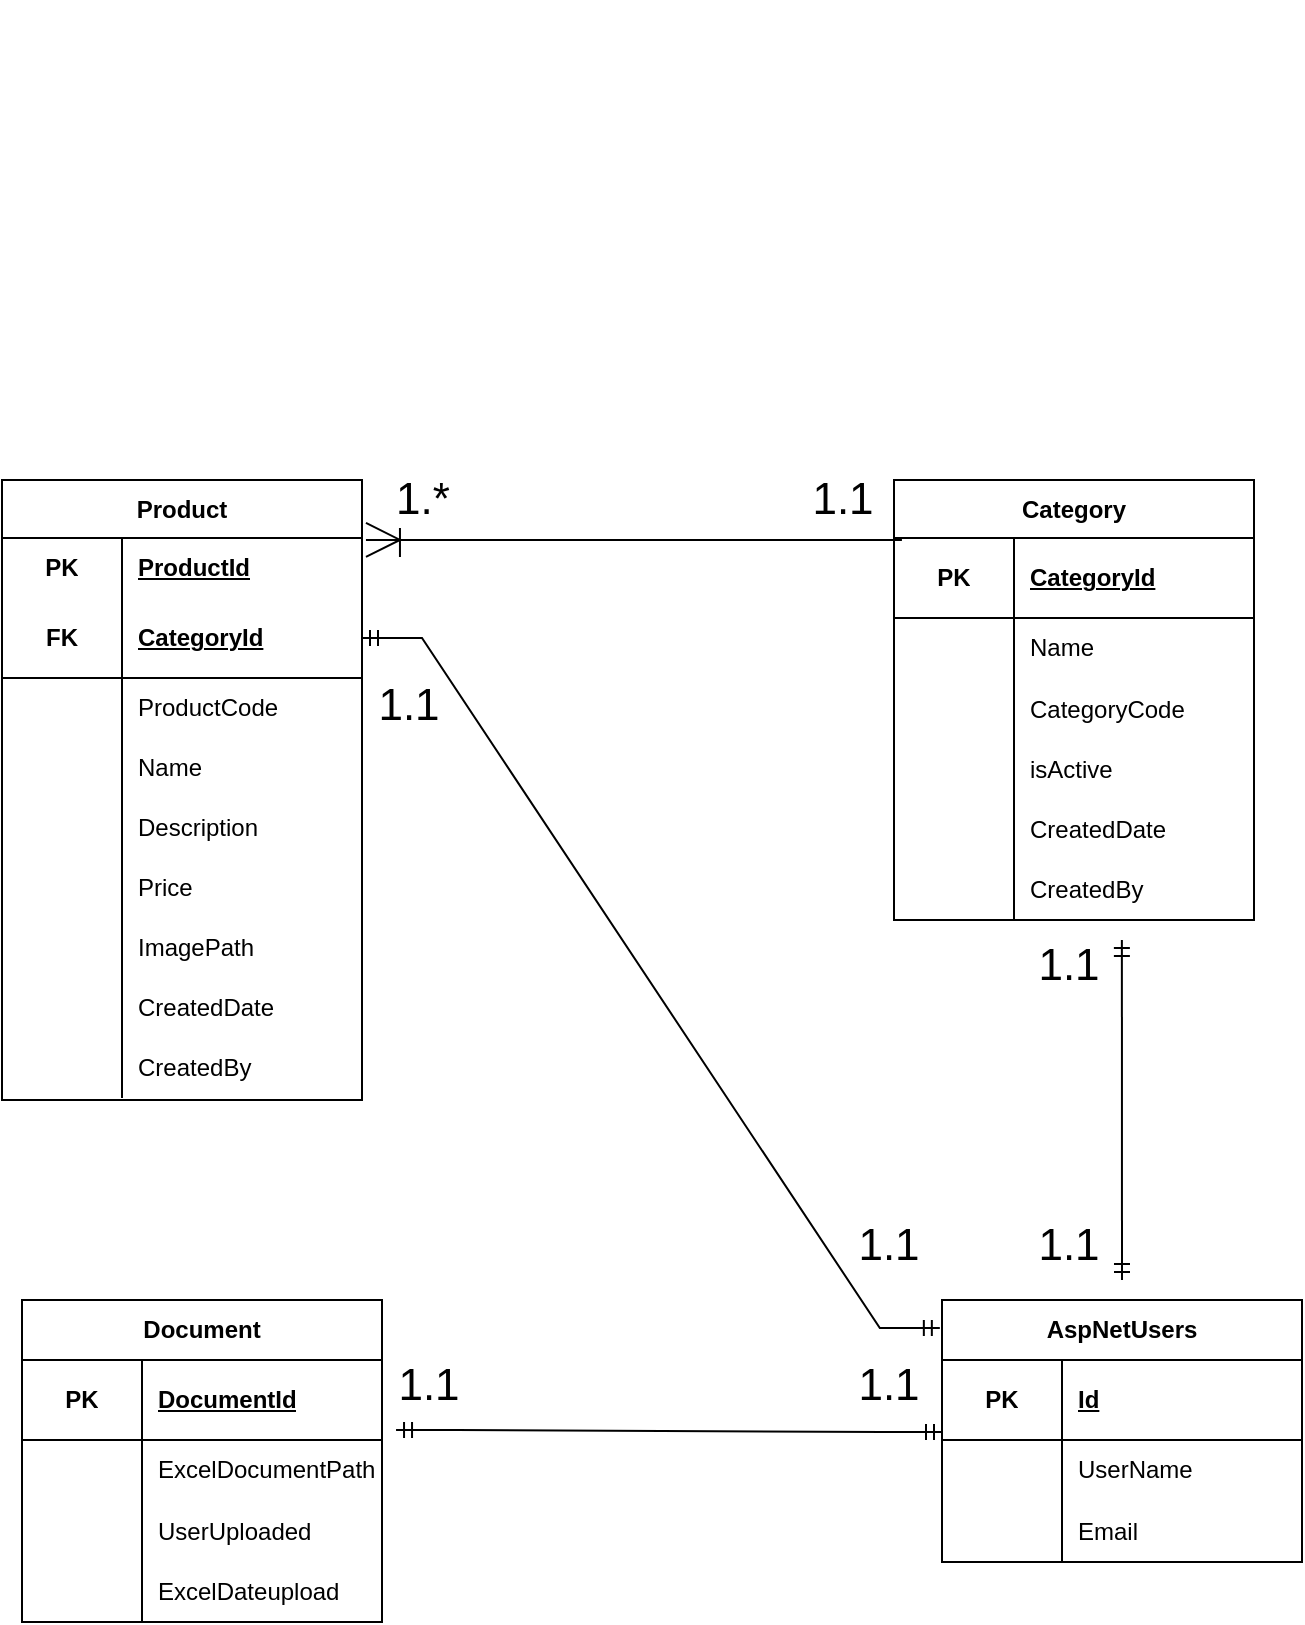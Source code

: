 <mxfile version="21.6.5" type="device">
  <diagram name="Page-1" id="a1gAH7c19YFI5WPXLYNT">
    <mxGraphModel dx="1434" dy="1925" grid="1" gridSize="10" guides="1" tooltips="1" connect="1" arrows="1" fold="1" page="1" pageScale="1" pageWidth="827" pageHeight="1169" math="0" shadow="0">
      <root>
        <mxCell id="0" />
        <mxCell id="1" parent="0" />
        <mxCell id="QJs3UvAmXr-9zjS0lVIh-34" value="Product" style="shape=table;startSize=29;container=1;collapsible=1;childLayout=tableLayout;fixedRows=1;rowLines=0;fontStyle=1;align=center;resizeLast=1;html=1;whiteSpace=wrap;" vertex="1" parent="1">
          <mxGeometry x="40" y="70" width="180" height="310" as="geometry" />
        </mxCell>
        <mxCell id="QJs3UvAmXr-9zjS0lVIh-35" value="" style="shape=tableRow;horizontal=0;startSize=0;swimlaneHead=0;swimlaneBody=0;fillColor=none;collapsible=0;dropTarget=0;points=[[0,0.5],[1,0.5]];portConstraint=eastwest;top=0;left=0;right=0;bottom=0;html=1;" vertex="1" parent="QJs3UvAmXr-9zjS0lVIh-34">
          <mxGeometry y="29" width="180" height="30" as="geometry" />
        </mxCell>
        <mxCell id="QJs3UvAmXr-9zjS0lVIh-36" value="PK" style="shape=partialRectangle;connectable=0;fillColor=none;top=0;left=0;bottom=0;right=0;fontStyle=1;overflow=hidden;html=1;whiteSpace=wrap;" vertex="1" parent="QJs3UvAmXr-9zjS0lVIh-35">
          <mxGeometry width="60" height="30" as="geometry">
            <mxRectangle width="60" height="30" as="alternateBounds" />
          </mxGeometry>
        </mxCell>
        <mxCell id="QJs3UvAmXr-9zjS0lVIh-37" value="ProductId" style="shape=partialRectangle;connectable=0;fillColor=none;top=0;left=0;bottom=0;right=0;align=left;spacingLeft=6;fontStyle=5;overflow=hidden;html=1;whiteSpace=wrap;" vertex="1" parent="QJs3UvAmXr-9zjS0lVIh-35">
          <mxGeometry x="60" width="120" height="30" as="geometry">
            <mxRectangle width="120" height="30" as="alternateBounds" />
          </mxGeometry>
        </mxCell>
        <mxCell id="QJs3UvAmXr-9zjS0lVIh-38" value="" style="shape=tableRow;horizontal=0;startSize=0;swimlaneHead=0;swimlaneBody=0;fillColor=none;collapsible=0;dropTarget=0;points=[[0,0.5],[1,0.5]];portConstraint=eastwest;top=0;left=0;right=0;bottom=1;html=1;" vertex="1" parent="QJs3UvAmXr-9zjS0lVIh-34">
          <mxGeometry y="59" width="180" height="40" as="geometry" />
        </mxCell>
        <mxCell id="QJs3UvAmXr-9zjS0lVIh-39" value="FK" style="shape=partialRectangle;connectable=0;fillColor=none;top=0;left=0;bottom=0;right=0;fontStyle=1;overflow=hidden;html=1;whiteSpace=wrap;" vertex="1" parent="QJs3UvAmXr-9zjS0lVIh-38">
          <mxGeometry width="60" height="40" as="geometry">
            <mxRectangle width="60" height="40" as="alternateBounds" />
          </mxGeometry>
        </mxCell>
        <mxCell id="QJs3UvAmXr-9zjS0lVIh-40" value="CategoryId" style="shape=partialRectangle;connectable=0;fillColor=none;top=0;left=0;bottom=0;right=0;align=left;spacingLeft=6;fontStyle=5;overflow=hidden;html=1;whiteSpace=wrap;" vertex="1" parent="QJs3UvAmXr-9zjS0lVIh-38">
          <mxGeometry x="60" width="120" height="40" as="geometry">
            <mxRectangle width="120" height="40" as="alternateBounds" />
          </mxGeometry>
        </mxCell>
        <mxCell id="QJs3UvAmXr-9zjS0lVIh-41" value="" style="shape=tableRow;horizontal=0;startSize=0;swimlaneHead=0;swimlaneBody=0;fillColor=none;collapsible=0;dropTarget=0;points=[[0,0.5],[1,0.5]];portConstraint=eastwest;top=0;left=0;right=0;bottom=0;html=1;" vertex="1" parent="QJs3UvAmXr-9zjS0lVIh-34">
          <mxGeometry y="99" width="180" height="30" as="geometry" />
        </mxCell>
        <mxCell id="QJs3UvAmXr-9zjS0lVIh-42" value="" style="shape=partialRectangle;connectable=0;fillColor=none;top=0;left=0;bottom=0;right=0;editable=1;overflow=hidden;html=1;whiteSpace=wrap;" vertex="1" parent="QJs3UvAmXr-9zjS0lVIh-41">
          <mxGeometry width="60" height="30" as="geometry">
            <mxRectangle width="60" height="30" as="alternateBounds" />
          </mxGeometry>
        </mxCell>
        <mxCell id="QJs3UvAmXr-9zjS0lVIh-43" value="ProductCode" style="shape=partialRectangle;connectable=0;fillColor=none;top=0;left=0;bottom=0;right=0;align=left;spacingLeft=6;overflow=hidden;html=1;whiteSpace=wrap;" vertex="1" parent="QJs3UvAmXr-9zjS0lVIh-41">
          <mxGeometry x="60" width="120" height="30" as="geometry">
            <mxRectangle width="120" height="30" as="alternateBounds" />
          </mxGeometry>
        </mxCell>
        <mxCell id="QJs3UvAmXr-9zjS0lVIh-44" value="" style="shape=tableRow;horizontal=0;startSize=0;swimlaneHead=0;swimlaneBody=0;fillColor=none;collapsible=0;dropTarget=0;points=[[0,0.5],[1,0.5]];portConstraint=eastwest;top=0;left=0;right=0;bottom=0;html=1;" vertex="1" parent="QJs3UvAmXr-9zjS0lVIh-34">
          <mxGeometry y="129" width="180" height="30" as="geometry" />
        </mxCell>
        <mxCell id="QJs3UvAmXr-9zjS0lVIh-45" value="" style="shape=partialRectangle;connectable=0;fillColor=none;top=0;left=0;bottom=0;right=0;editable=1;overflow=hidden;html=1;whiteSpace=wrap;" vertex="1" parent="QJs3UvAmXr-9zjS0lVIh-44">
          <mxGeometry width="60" height="30" as="geometry">
            <mxRectangle width="60" height="30" as="alternateBounds" />
          </mxGeometry>
        </mxCell>
        <mxCell id="QJs3UvAmXr-9zjS0lVIh-46" value="Name" style="shape=partialRectangle;connectable=0;fillColor=none;top=0;left=0;bottom=0;right=0;align=left;spacingLeft=6;overflow=hidden;html=1;whiteSpace=wrap;" vertex="1" parent="QJs3UvAmXr-9zjS0lVIh-44">
          <mxGeometry x="60" width="120" height="30" as="geometry">
            <mxRectangle width="120" height="30" as="alternateBounds" />
          </mxGeometry>
        </mxCell>
        <mxCell id="QJs3UvAmXr-9zjS0lVIh-52" value="" style="shape=tableRow;horizontal=0;startSize=0;swimlaneHead=0;swimlaneBody=0;fillColor=none;collapsible=0;dropTarget=0;points=[[0,0.5],[1,0.5]];portConstraint=eastwest;top=0;left=0;right=0;bottom=0;html=1;" vertex="1" parent="QJs3UvAmXr-9zjS0lVIh-34">
          <mxGeometry y="159" width="180" height="30" as="geometry" />
        </mxCell>
        <mxCell id="QJs3UvAmXr-9zjS0lVIh-53" value="" style="shape=partialRectangle;connectable=0;fillColor=none;top=0;left=0;bottom=0;right=0;editable=1;overflow=hidden;html=1;whiteSpace=wrap;" vertex="1" parent="QJs3UvAmXr-9zjS0lVIh-52">
          <mxGeometry width="60" height="30" as="geometry">
            <mxRectangle width="60" height="30" as="alternateBounds" />
          </mxGeometry>
        </mxCell>
        <mxCell id="QJs3UvAmXr-9zjS0lVIh-54" value="Description" style="shape=partialRectangle;connectable=0;fillColor=none;top=0;left=0;bottom=0;right=0;align=left;spacingLeft=6;overflow=hidden;html=1;whiteSpace=wrap;" vertex="1" parent="QJs3UvAmXr-9zjS0lVIh-52">
          <mxGeometry x="60" width="120" height="30" as="geometry">
            <mxRectangle width="120" height="30" as="alternateBounds" />
          </mxGeometry>
        </mxCell>
        <mxCell id="QJs3UvAmXr-9zjS0lVIh-55" value="" style="shape=tableRow;horizontal=0;startSize=0;swimlaneHead=0;swimlaneBody=0;fillColor=none;collapsible=0;dropTarget=0;points=[[0,0.5],[1,0.5]];portConstraint=eastwest;top=0;left=0;right=0;bottom=0;html=1;" vertex="1" parent="QJs3UvAmXr-9zjS0lVIh-34">
          <mxGeometry y="189" width="180" height="30" as="geometry" />
        </mxCell>
        <mxCell id="QJs3UvAmXr-9zjS0lVIh-56" value="" style="shape=partialRectangle;connectable=0;fillColor=none;top=0;left=0;bottom=0;right=0;editable=1;overflow=hidden;html=1;whiteSpace=wrap;" vertex="1" parent="QJs3UvAmXr-9zjS0lVIh-55">
          <mxGeometry width="60" height="30" as="geometry">
            <mxRectangle width="60" height="30" as="alternateBounds" />
          </mxGeometry>
        </mxCell>
        <mxCell id="QJs3UvAmXr-9zjS0lVIh-57" value="Price" style="shape=partialRectangle;connectable=0;fillColor=none;top=0;left=0;bottom=0;right=0;align=left;spacingLeft=6;overflow=hidden;html=1;whiteSpace=wrap;" vertex="1" parent="QJs3UvAmXr-9zjS0lVIh-55">
          <mxGeometry x="60" width="120" height="30" as="geometry">
            <mxRectangle width="120" height="30" as="alternateBounds" />
          </mxGeometry>
        </mxCell>
        <mxCell id="QJs3UvAmXr-9zjS0lVIh-58" value="" style="shape=tableRow;horizontal=0;startSize=0;swimlaneHead=0;swimlaneBody=0;fillColor=none;collapsible=0;dropTarget=0;points=[[0,0.5],[1,0.5]];portConstraint=eastwest;top=0;left=0;right=0;bottom=0;html=1;" vertex="1" parent="QJs3UvAmXr-9zjS0lVIh-34">
          <mxGeometry y="219" width="180" height="30" as="geometry" />
        </mxCell>
        <mxCell id="QJs3UvAmXr-9zjS0lVIh-59" value="" style="shape=partialRectangle;connectable=0;fillColor=none;top=0;left=0;bottom=0;right=0;editable=1;overflow=hidden;html=1;whiteSpace=wrap;" vertex="1" parent="QJs3UvAmXr-9zjS0lVIh-58">
          <mxGeometry width="60" height="30" as="geometry">
            <mxRectangle width="60" height="30" as="alternateBounds" />
          </mxGeometry>
        </mxCell>
        <mxCell id="QJs3UvAmXr-9zjS0lVIh-60" value="ImagePath" style="shape=partialRectangle;connectable=0;fillColor=none;top=0;left=0;bottom=0;right=0;align=left;spacingLeft=6;overflow=hidden;html=1;whiteSpace=wrap;" vertex="1" parent="QJs3UvAmXr-9zjS0lVIh-58">
          <mxGeometry x="60" width="120" height="30" as="geometry">
            <mxRectangle width="120" height="30" as="alternateBounds" />
          </mxGeometry>
        </mxCell>
        <mxCell id="QJs3UvAmXr-9zjS0lVIh-61" value="" style="shape=tableRow;horizontal=0;startSize=0;swimlaneHead=0;swimlaneBody=0;fillColor=none;collapsible=0;dropTarget=0;points=[[0,0.5],[1,0.5]];portConstraint=eastwest;top=0;left=0;right=0;bottom=0;html=1;" vertex="1" parent="QJs3UvAmXr-9zjS0lVIh-34">
          <mxGeometry y="249" width="180" height="30" as="geometry" />
        </mxCell>
        <mxCell id="QJs3UvAmXr-9zjS0lVIh-62" value="" style="shape=partialRectangle;connectable=0;fillColor=none;top=0;left=0;bottom=0;right=0;editable=1;overflow=hidden;html=1;whiteSpace=wrap;" vertex="1" parent="QJs3UvAmXr-9zjS0lVIh-61">
          <mxGeometry width="60" height="30" as="geometry">
            <mxRectangle width="60" height="30" as="alternateBounds" />
          </mxGeometry>
        </mxCell>
        <mxCell id="QJs3UvAmXr-9zjS0lVIh-63" value="CreatedDate" style="shape=partialRectangle;connectable=0;fillColor=none;top=0;left=0;bottom=0;right=0;align=left;spacingLeft=6;overflow=hidden;html=1;whiteSpace=wrap;" vertex="1" parent="QJs3UvAmXr-9zjS0lVIh-61">
          <mxGeometry x="60" width="120" height="30" as="geometry">
            <mxRectangle width="120" height="30" as="alternateBounds" />
          </mxGeometry>
        </mxCell>
        <mxCell id="QJs3UvAmXr-9zjS0lVIh-64" value="" style="shape=tableRow;horizontal=0;startSize=0;swimlaneHead=0;swimlaneBody=0;fillColor=none;collapsible=0;dropTarget=0;points=[[0,0.5],[1,0.5]];portConstraint=eastwest;top=0;left=0;right=0;bottom=0;html=1;" vertex="1" parent="QJs3UvAmXr-9zjS0lVIh-34">
          <mxGeometry y="279" width="180" height="30" as="geometry" />
        </mxCell>
        <mxCell id="QJs3UvAmXr-9zjS0lVIh-65" value="" style="shape=partialRectangle;connectable=0;fillColor=none;top=0;left=0;bottom=0;right=0;editable=1;overflow=hidden;html=1;whiteSpace=wrap;" vertex="1" parent="QJs3UvAmXr-9zjS0lVIh-64">
          <mxGeometry width="60" height="30" as="geometry">
            <mxRectangle width="60" height="30" as="alternateBounds" />
          </mxGeometry>
        </mxCell>
        <mxCell id="QJs3UvAmXr-9zjS0lVIh-66" value="CreatedBy" style="shape=partialRectangle;connectable=0;fillColor=none;top=0;left=0;bottom=0;right=0;align=left;spacingLeft=6;overflow=hidden;html=1;whiteSpace=wrap;" vertex="1" parent="QJs3UvAmXr-9zjS0lVIh-64">
          <mxGeometry x="60" width="120" height="30" as="geometry">
            <mxRectangle width="120" height="30" as="alternateBounds" />
          </mxGeometry>
        </mxCell>
        <mxCell id="QJs3UvAmXr-9zjS0lVIh-67" value="Category" style="shape=table;startSize=29;container=1;collapsible=1;childLayout=tableLayout;fixedRows=1;rowLines=0;fontStyle=1;align=center;resizeLast=1;html=1;whiteSpace=wrap;" vertex="1" parent="1">
          <mxGeometry x="486" y="70" width="180" height="220" as="geometry" />
        </mxCell>
        <mxCell id="QJs3UvAmXr-9zjS0lVIh-71" value="" style="shape=tableRow;horizontal=0;startSize=0;swimlaneHead=0;swimlaneBody=0;fillColor=none;collapsible=0;dropTarget=0;points=[[0,0.5],[1,0.5]];portConstraint=eastwest;top=0;left=0;right=0;bottom=1;html=1;" vertex="1" parent="QJs3UvAmXr-9zjS0lVIh-67">
          <mxGeometry y="29" width="180" height="40" as="geometry" />
        </mxCell>
        <mxCell id="QJs3UvAmXr-9zjS0lVIh-72" value="PK" style="shape=partialRectangle;connectable=0;fillColor=none;top=0;left=0;bottom=0;right=0;fontStyle=1;overflow=hidden;html=1;whiteSpace=wrap;" vertex="1" parent="QJs3UvAmXr-9zjS0lVIh-71">
          <mxGeometry width="60" height="40" as="geometry">
            <mxRectangle width="60" height="40" as="alternateBounds" />
          </mxGeometry>
        </mxCell>
        <mxCell id="QJs3UvAmXr-9zjS0lVIh-73" value="CategoryId" style="shape=partialRectangle;connectable=0;fillColor=none;top=0;left=0;bottom=0;right=0;align=left;spacingLeft=6;fontStyle=5;overflow=hidden;html=1;whiteSpace=wrap;" vertex="1" parent="QJs3UvAmXr-9zjS0lVIh-71">
          <mxGeometry x="60" width="120" height="40" as="geometry">
            <mxRectangle width="120" height="40" as="alternateBounds" />
          </mxGeometry>
        </mxCell>
        <mxCell id="QJs3UvAmXr-9zjS0lVIh-74" value="" style="shape=tableRow;horizontal=0;startSize=0;swimlaneHead=0;swimlaneBody=0;fillColor=none;collapsible=0;dropTarget=0;points=[[0,0.5],[1,0.5]];portConstraint=eastwest;top=0;left=0;right=0;bottom=0;html=1;" vertex="1" parent="QJs3UvAmXr-9zjS0lVIh-67">
          <mxGeometry y="69" width="180" height="30" as="geometry" />
        </mxCell>
        <mxCell id="QJs3UvAmXr-9zjS0lVIh-75" value="" style="shape=partialRectangle;connectable=0;fillColor=none;top=0;left=0;bottom=0;right=0;editable=1;overflow=hidden;html=1;whiteSpace=wrap;" vertex="1" parent="QJs3UvAmXr-9zjS0lVIh-74">
          <mxGeometry width="60" height="30" as="geometry">
            <mxRectangle width="60" height="30" as="alternateBounds" />
          </mxGeometry>
        </mxCell>
        <mxCell id="QJs3UvAmXr-9zjS0lVIh-76" value="Name" style="shape=partialRectangle;connectable=0;fillColor=none;top=0;left=0;bottom=0;right=0;align=left;spacingLeft=6;overflow=hidden;html=1;whiteSpace=wrap;" vertex="1" parent="QJs3UvAmXr-9zjS0lVIh-74">
          <mxGeometry x="60" width="120" height="30" as="geometry">
            <mxRectangle width="120" height="30" as="alternateBounds" />
          </mxGeometry>
        </mxCell>
        <mxCell id="QJs3UvAmXr-9zjS0lVIh-77" value="" style="shape=tableRow;horizontal=0;startSize=0;swimlaneHead=0;swimlaneBody=0;fillColor=none;collapsible=0;dropTarget=0;points=[[0,0.5],[1,0.5]];portConstraint=eastwest;top=0;left=0;right=0;bottom=0;html=1;" vertex="1" parent="QJs3UvAmXr-9zjS0lVIh-67">
          <mxGeometry y="99" width="180" height="31" as="geometry" />
        </mxCell>
        <mxCell id="QJs3UvAmXr-9zjS0lVIh-78" value="" style="shape=partialRectangle;connectable=0;fillColor=none;top=0;left=0;bottom=0;right=0;editable=1;overflow=hidden;html=1;whiteSpace=wrap;" vertex="1" parent="QJs3UvAmXr-9zjS0lVIh-77">
          <mxGeometry width="60" height="31" as="geometry">
            <mxRectangle width="60" height="31" as="alternateBounds" />
          </mxGeometry>
        </mxCell>
        <mxCell id="QJs3UvAmXr-9zjS0lVIh-79" value="CategoryCode" style="shape=partialRectangle;connectable=0;fillColor=none;top=0;left=0;bottom=0;right=0;align=left;spacingLeft=6;overflow=hidden;html=1;whiteSpace=wrap;" vertex="1" parent="QJs3UvAmXr-9zjS0lVIh-77">
          <mxGeometry x="60" width="120" height="31" as="geometry">
            <mxRectangle width="120" height="31" as="alternateBounds" />
          </mxGeometry>
        </mxCell>
        <mxCell id="QJs3UvAmXr-9zjS0lVIh-80" value="" style="shape=tableRow;horizontal=0;startSize=0;swimlaneHead=0;swimlaneBody=0;fillColor=none;collapsible=0;dropTarget=0;points=[[0,0.5],[1,0.5]];portConstraint=eastwest;top=0;left=0;right=0;bottom=0;html=1;" vertex="1" parent="QJs3UvAmXr-9zjS0lVIh-67">
          <mxGeometry y="130" width="180" height="30" as="geometry" />
        </mxCell>
        <mxCell id="QJs3UvAmXr-9zjS0lVIh-81" value="" style="shape=partialRectangle;connectable=0;fillColor=none;top=0;left=0;bottom=0;right=0;editable=1;overflow=hidden;html=1;whiteSpace=wrap;" vertex="1" parent="QJs3UvAmXr-9zjS0lVIh-80">
          <mxGeometry width="60" height="30" as="geometry">
            <mxRectangle width="60" height="30" as="alternateBounds" />
          </mxGeometry>
        </mxCell>
        <mxCell id="QJs3UvAmXr-9zjS0lVIh-82" value="isActive" style="shape=partialRectangle;connectable=0;fillColor=none;top=0;left=0;bottom=0;right=0;align=left;spacingLeft=6;overflow=hidden;html=1;whiteSpace=wrap;" vertex="1" parent="QJs3UvAmXr-9zjS0lVIh-80">
          <mxGeometry x="60" width="120" height="30" as="geometry">
            <mxRectangle width="120" height="30" as="alternateBounds" />
          </mxGeometry>
        </mxCell>
        <mxCell id="QJs3UvAmXr-9zjS0lVIh-83" value="" style="shape=tableRow;horizontal=0;startSize=0;swimlaneHead=0;swimlaneBody=0;fillColor=none;collapsible=0;dropTarget=0;points=[[0,0.5],[1,0.5]];portConstraint=eastwest;top=0;left=0;right=0;bottom=0;html=1;" vertex="1" parent="QJs3UvAmXr-9zjS0lVIh-67">
          <mxGeometry y="160" width="180" height="30" as="geometry" />
        </mxCell>
        <mxCell id="QJs3UvAmXr-9zjS0lVIh-84" value="" style="shape=partialRectangle;connectable=0;fillColor=none;top=0;left=0;bottom=0;right=0;editable=1;overflow=hidden;html=1;whiteSpace=wrap;" vertex="1" parent="QJs3UvAmXr-9zjS0lVIh-83">
          <mxGeometry width="60" height="30" as="geometry">
            <mxRectangle width="60" height="30" as="alternateBounds" />
          </mxGeometry>
        </mxCell>
        <mxCell id="QJs3UvAmXr-9zjS0lVIh-85" value="CreatedDate" style="shape=partialRectangle;connectable=0;fillColor=none;top=0;left=0;bottom=0;right=0;align=left;spacingLeft=6;overflow=hidden;html=1;whiteSpace=wrap;" vertex="1" parent="QJs3UvAmXr-9zjS0lVIh-83">
          <mxGeometry x="60" width="120" height="30" as="geometry">
            <mxRectangle width="120" height="30" as="alternateBounds" />
          </mxGeometry>
        </mxCell>
        <mxCell id="QJs3UvAmXr-9zjS0lVIh-86" value="" style="shape=tableRow;horizontal=0;startSize=0;swimlaneHead=0;swimlaneBody=0;fillColor=none;collapsible=0;dropTarget=0;points=[[0,0.5],[1,0.5]];portConstraint=eastwest;top=0;left=0;right=0;bottom=0;html=1;" vertex="1" parent="QJs3UvAmXr-9zjS0lVIh-67">
          <mxGeometry y="190" width="180" height="30" as="geometry" />
        </mxCell>
        <mxCell id="QJs3UvAmXr-9zjS0lVIh-87" value="" style="shape=partialRectangle;connectable=0;fillColor=none;top=0;left=0;bottom=0;right=0;editable=1;overflow=hidden;html=1;whiteSpace=wrap;" vertex="1" parent="QJs3UvAmXr-9zjS0lVIh-86">
          <mxGeometry width="60" height="30" as="geometry">
            <mxRectangle width="60" height="30" as="alternateBounds" />
          </mxGeometry>
        </mxCell>
        <mxCell id="QJs3UvAmXr-9zjS0lVIh-88" value="CreatedBy" style="shape=partialRectangle;connectable=0;fillColor=none;top=0;left=0;bottom=0;right=0;align=left;spacingLeft=6;overflow=hidden;html=1;whiteSpace=wrap;" vertex="1" parent="QJs3UvAmXr-9zjS0lVIh-86">
          <mxGeometry x="60" width="120" height="30" as="geometry">
            <mxRectangle width="120" height="30" as="alternateBounds" />
          </mxGeometry>
        </mxCell>
        <mxCell id="QJs3UvAmXr-9zjS0lVIh-95" value="Document" style="shape=table;startSize=30;container=1;collapsible=1;childLayout=tableLayout;fixedRows=1;rowLines=0;fontStyle=1;align=center;resizeLast=1;html=1;whiteSpace=wrap;" vertex="1" parent="1">
          <mxGeometry x="50" y="480" width="180" height="161" as="geometry" />
        </mxCell>
        <mxCell id="QJs3UvAmXr-9zjS0lVIh-96" value="" style="shape=tableRow;horizontal=0;startSize=0;swimlaneHead=0;swimlaneBody=0;fillColor=none;collapsible=0;dropTarget=0;points=[[0,0.5],[1,0.5]];portConstraint=eastwest;top=0;left=0;right=0;bottom=1;html=1;" vertex="1" parent="QJs3UvAmXr-9zjS0lVIh-95">
          <mxGeometry y="30" width="180" height="40" as="geometry" />
        </mxCell>
        <mxCell id="QJs3UvAmXr-9zjS0lVIh-97" value="PK" style="shape=partialRectangle;connectable=0;fillColor=none;top=0;left=0;bottom=0;right=0;fontStyle=1;overflow=hidden;html=1;whiteSpace=wrap;" vertex="1" parent="QJs3UvAmXr-9zjS0lVIh-96">
          <mxGeometry width="60" height="40" as="geometry">
            <mxRectangle width="60" height="40" as="alternateBounds" />
          </mxGeometry>
        </mxCell>
        <mxCell id="QJs3UvAmXr-9zjS0lVIh-98" value="DocumentId" style="shape=partialRectangle;connectable=0;fillColor=none;top=0;left=0;bottom=0;right=0;align=left;spacingLeft=6;fontStyle=5;overflow=hidden;html=1;whiteSpace=wrap;" vertex="1" parent="QJs3UvAmXr-9zjS0lVIh-96">
          <mxGeometry x="60" width="120" height="40" as="geometry">
            <mxRectangle width="120" height="40" as="alternateBounds" />
          </mxGeometry>
        </mxCell>
        <mxCell id="QJs3UvAmXr-9zjS0lVIh-99" value="" style="shape=tableRow;horizontal=0;startSize=0;swimlaneHead=0;swimlaneBody=0;fillColor=none;collapsible=0;dropTarget=0;points=[[0,0.5],[1,0.5]];portConstraint=eastwest;top=0;left=0;right=0;bottom=0;html=1;" vertex="1" parent="QJs3UvAmXr-9zjS0lVIh-95">
          <mxGeometry y="70" width="180" height="30" as="geometry" />
        </mxCell>
        <mxCell id="QJs3UvAmXr-9zjS0lVIh-100" value="" style="shape=partialRectangle;connectable=0;fillColor=none;top=0;left=0;bottom=0;right=0;editable=1;overflow=hidden;html=1;whiteSpace=wrap;" vertex="1" parent="QJs3UvAmXr-9zjS0lVIh-99">
          <mxGeometry width="60" height="30" as="geometry">
            <mxRectangle width="60" height="30" as="alternateBounds" />
          </mxGeometry>
        </mxCell>
        <mxCell id="QJs3UvAmXr-9zjS0lVIh-101" value="ExcelDocumentPath" style="shape=partialRectangle;connectable=0;fillColor=none;top=0;left=0;bottom=0;right=0;align=left;spacingLeft=6;overflow=hidden;html=1;whiteSpace=wrap;" vertex="1" parent="QJs3UvAmXr-9zjS0lVIh-99">
          <mxGeometry x="60" width="120" height="30" as="geometry">
            <mxRectangle width="120" height="30" as="alternateBounds" />
          </mxGeometry>
        </mxCell>
        <mxCell id="QJs3UvAmXr-9zjS0lVIh-102" value="" style="shape=tableRow;horizontal=0;startSize=0;swimlaneHead=0;swimlaneBody=0;fillColor=none;collapsible=0;dropTarget=0;points=[[0,0.5],[1,0.5]];portConstraint=eastwest;top=0;left=0;right=0;bottom=0;html=1;" vertex="1" parent="QJs3UvAmXr-9zjS0lVIh-95">
          <mxGeometry y="100" width="180" height="31" as="geometry" />
        </mxCell>
        <mxCell id="QJs3UvAmXr-9zjS0lVIh-103" value="" style="shape=partialRectangle;connectable=0;fillColor=none;top=0;left=0;bottom=0;right=0;editable=1;overflow=hidden;html=1;whiteSpace=wrap;" vertex="1" parent="QJs3UvAmXr-9zjS0lVIh-102">
          <mxGeometry width="60" height="31" as="geometry">
            <mxRectangle width="60" height="31" as="alternateBounds" />
          </mxGeometry>
        </mxCell>
        <mxCell id="QJs3UvAmXr-9zjS0lVIh-104" value="UserUploaded" style="shape=partialRectangle;connectable=0;fillColor=none;top=0;left=0;bottom=0;right=0;align=left;spacingLeft=6;overflow=hidden;html=1;whiteSpace=wrap;" vertex="1" parent="QJs3UvAmXr-9zjS0lVIh-102">
          <mxGeometry x="60" width="120" height="31" as="geometry">
            <mxRectangle width="120" height="31" as="alternateBounds" />
          </mxGeometry>
        </mxCell>
        <mxCell id="QJs3UvAmXr-9zjS0lVIh-105" value="" style="shape=tableRow;horizontal=0;startSize=0;swimlaneHead=0;swimlaneBody=0;fillColor=none;collapsible=0;dropTarget=0;points=[[0,0.5],[1,0.5]];portConstraint=eastwest;top=0;left=0;right=0;bottom=0;html=1;" vertex="1" parent="QJs3UvAmXr-9zjS0lVIh-95">
          <mxGeometry y="131" width="180" height="30" as="geometry" />
        </mxCell>
        <mxCell id="QJs3UvAmXr-9zjS0lVIh-106" value="" style="shape=partialRectangle;connectable=0;fillColor=none;top=0;left=0;bottom=0;right=0;editable=1;overflow=hidden;html=1;whiteSpace=wrap;" vertex="1" parent="QJs3UvAmXr-9zjS0lVIh-105">
          <mxGeometry width="60" height="30" as="geometry">
            <mxRectangle width="60" height="30" as="alternateBounds" />
          </mxGeometry>
        </mxCell>
        <mxCell id="QJs3UvAmXr-9zjS0lVIh-107" value="ExcelDateupload" style="shape=partialRectangle;connectable=0;fillColor=none;top=0;left=0;bottom=0;right=0;align=left;spacingLeft=6;overflow=hidden;html=1;whiteSpace=wrap;" vertex="1" parent="QJs3UvAmXr-9zjS0lVIh-105">
          <mxGeometry x="60" width="120" height="30" as="geometry">
            <mxRectangle width="120" height="30" as="alternateBounds" />
          </mxGeometry>
        </mxCell>
        <mxCell id="QJs3UvAmXr-9zjS0lVIh-114" value="AspNetUsers" style="shape=table;startSize=30;container=1;collapsible=1;childLayout=tableLayout;fixedRows=1;rowLines=0;fontStyle=1;align=center;resizeLast=1;html=1;whiteSpace=wrap;" vertex="1" parent="1">
          <mxGeometry x="510" y="480" width="180" height="131" as="geometry" />
        </mxCell>
        <mxCell id="QJs3UvAmXr-9zjS0lVIh-115" value="" style="shape=tableRow;horizontal=0;startSize=0;swimlaneHead=0;swimlaneBody=0;fillColor=none;collapsible=0;dropTarget=0;points=[[0,0.5],[1,0.5]];portConstraint=eastwest;top=0;left=0;right=0;bottom=1;html=1;" vertex="1" parent="QJs3UvAmXr-9zjS0lVIh-114">
          <mxGeometry y="30" width="180" height="40" as="geometry" />
        </mxCell>
        <mxCell id="QJs3UvAmXr-9zjS0lVIh-116" value="PK" style="shape=partialRectangle;connectable=0;fillColor=none;top=0;left=0;bottom=0;right=0;fontStyle=1;overflow=hidden;html=1;whiteSpace=wrap;" vertex="1" parent="QJs3UvAmXr-9zjS0lVIh-115">
          <mxGeometry width="60" height="40" as="geometry">
            <mxRectangle width="60" height="40" as="alternateBounds" />
          </mxGeometry>
        </mxCell>
        <mxCell id="QJs3UvAmXr-9zjS0lVIh-117" value="Id" style="shape=partialRectangle;connectable=0;fillColor=none;top=0;left=0;bottom=0;right=0;align=left;spacingLeft=6;fontStyle=5;overflow=hidden;html=1;whiteSpace=wrap;" vertex="1" parent="QJs3UvAmXr-9zjS0lVIh-115">
          <mxGeometry x="60" width="120" height="40" as="geometry">
            <mxRectangle width="120" height="40" as="alternateBounds" />
          </mxGeometry>
        </mxCell>
        <mxCell id="QJs3UvAmXr-9zjS0lVIh-118" value="" style="shape=tableRow;horizontal=0;startSize=0;swimlaneHead=0;swimlaneBody=0;fillColor=none;collapsible=0;dropTarget=0;points=[[0,0.5],[1,0.5]];portConstraint=eastwest;top=0;left=0;right=0;bottom=0;html=1;" vertex="1" parent="QJs3UvAmXr-9zjS0lVIh-114">
          <mxGeometry y="70" width="180" height="30" as="geometry" />
        </mxCell>
        <mxCell id="QJs3UvAmXr-9zjS0lVIh-119" value="" style="shape=partialRectangle;connectable=0;fillColor=none;top=0;left=0;bottom=0;right=0;editable=1;overflow=hidden;html=1;whiteSpace=wrap;" vertex="1" parent="QJs3UvAmXr-9zjS0lVIh-118">
          <mxGeometry width="60" height="30" as="geometry">
            <mxRectangle width="60" height="30" as="alternateBounds" />
          </mxGeometry>
        </mxCell>
        <mxCell id="QJs3UvAmXr-9zjS0lVIh-120" value="UserName" style="shape=partialRectangle;connectable=0;fillColor=none;top=0;left=0;bottom=0;right=0;align=left;spacingLeft=6;overflow=hidden;html=1;whiteSpace=wrap;" vertex="1" parent="QJs3UvAmXr-9zjS0lVIh-118">
          <mxGeometry x="60" width="120" height="30" as="geometry">
            <mxRectangle width="120" height="30" as="alternateBounds" />
          </mxGeometry>
        </mxCell>
        <mxCell id="QJs3UvAmXr-9zjS0lVIh-121" value="" style="shape=tableRow;horizontal=0;startSize=0;swimlaneHead=0;swimlaneBody=0;fillColor=none;collapsible=0;dropTarget=0;points=[[0,0.5],[1,0.5]];portConstraint=eastwest;top=0;left=0;right=0;bottom=0;html=1;" vertex="1" parent="QJs3UvAmXr-9zjS0lVIh-114">
          <mxGeometry y="100" width="180" height="31" as="geometry" />
        </mxCell>
        <mxCell id="QJs3UvAmXr-9zjS0lVIh-122" value="" style="shape=partialRectangle;connectable=0;fillColor=none;top=0;left=0;bottom=0;right=0;editable=1;overflow=hidden;html=1;whiteSpace=wrap;" vertex="1" parent="QJs3UvAmXr-9zjS0lVIh-121">
          <mxGeometry width="60" height="31" as="geometry">
            <mxRectangle width="60" height="31" as="alternateBounds" />
          </mxGeometry>
        </mxCell>
        <mxCell id="QJs3UvAmXr-9zjS0lVIh-123" value="Email" style="shape=partialRectangle;connectable=0;fillColor=none;top=0;left=0;bottom=0;right=0;align=left;spacingLeft=6;overflow=hidden;html=1;whiteSpace=wrap;" vertex="1" parent="QJs3UvAmXr-9zjS0lVIh-121">
          <mxGeometry x="60" width="120" height="31" as="geometry">
            <mxRectangle width="120" height="31" as="alternateBounds" />
          </mxGeometry>
        </mxCell>
        <mxCell id="QJs3UvAmXr-9zjS0lVIh-128" value="" style="edgeStyle=entityRelationEdgeStyle;fontSize=12;html=1;endArrow=ERoneToMany;rounded=0;entryX=1.011;entryY=0.033;entryDx=0;entryDy=0;entryPerimeter=0;startSize=15;endSize=15;exitX=0.022;exitY=0.025;exitDx=0;exitDy=0;exitPerimeter=0;" edge="1" parent="1" source="QJs3UvAmXr-9zjS0lVIh-71" target="QJs3UvAmXr-9zjS0lVIh-35">
          <mxGeometry width="100" height="100" relative="1" as="geometry">
            <mxPoint x="430" y="100" as="sourcePoint" />
            <mxPoint x="620" y="340" as="targetPoint" />
            <Array as="points">
              <mxPoint x="510" y="100" />
              <mxPoint x="460" y="100" />
              <mxPoint x="490" y="100" />
            </Array>
          </mxGeometry>
        </mxCell>
        <mxCell id="QJs3UvAmXr-9zjS0lVIh-129" value="1.*" style="edgeLabel;html=1;align=center;verticalAlign=middle;resizable=0;points=[];fontSize=22;" vertex="1" connectable="0" parent="QJs3UvAmXr-9zjS0lVIh-128">
          <mxGeometry x="0.88" y="-6" relative="1" as="geometry">
            <mxPoint x="12" y="-14" as="offset" />
          </mxGeometry>
        </mxCell>
        <mxCell id="QJs3UvAmXr-9zjS0lVIh-131" value="1.1" style="edgeLabel;html=1;align=center;verticalAlign=middle;resizable=0;points=[];rotation=0;fontSize=22;" vertex="1" connectable="0" parent="QJs3UvAmXr-9zjS0lVIh-128">
          <mxGeometry x="-0.911" relative="1" as="geometry">
            <mxPoint x="-18" y="-20" as="offset" />
          </mxGeometry>
        </mxCell>
        <mxCell id="QJs3UvAmXr-9zjS0lVIh-133" value="" style="edgeStyle=entityRelationEdgeStyle;fontSize=12;html=1;endArrow=ERmandOne;startArrow=ERmandOne;rounded=0;exitX=1.033;exitY=0.081;exitDx=0;exitDy=0;exitPerimeter=0;entryX=-0.006;entryY=0.107;entryDx=0;entryDy=0;entryPerimeter=0;" edge="1" parent="1">
          <mxGeometry width="100" height="100" relative="1" as="geometry">
            <mxPoint x="237.02" y="545.001" as="sourcePoint" />
            <mxPoint x="510.0" y="545.977" as="targetPoint" />
            <Array as="points">
              <mxPoint x="501.08" y="544.96" />
            </Array>
          </mxGeometry>
        </mxCell>
        <mxCell id="QJs3UvAmXr-9zjS0lVIh-135" value="1.1" style="edgeLabel;html=1;align=center;verticalAlign=middle;resizable=0;points=[];rotation=0;fontSize=22;" vertex="1" connectable="0" parent="1">
          <mxGeometry x="480.0" y="170" as="geometry">
            <mxPoint x="3" y="353" as="offset" />
          </mxGeometry>
        </mxCell>
        <mxCell id="QJs3UvAmXr-9zjS0lVIh-136" value="1.1" style="edgeLabel;html=1;align=center;verticalAlign=middle;resizable=0;points=[];rotation=0;fontSize=22;" vertex="1" connectable="0" parent="1">
          <mxGeometry x="250.0" y="170" as="geometry">
            <mxPoint x="3" y="353" as="offset" />
          </mxGeometry>
        </mxCell>
        <mxCell id="QJs3UvAmXr-9zjS0lVIh-137" value="" style="edgeStyle=entityRelationEdgeStyle;fontSize=12;html=1;endArrow=ERmandOne;startArrow=ERmandOne;rounded=0;exitX=1;exitY=0.5;exitDx=0;exitDy=0;entryX=-0.006;entryY=0.107;entryDx=0;entryDy=0;entryPerimeter=0;" edge="1" parent="1" source="QJs3UvAmXr-9zjS0lVIh-38" target="QJs3UvAmXr-9zjS0lVIh-114">
          <mxGeometry width="100" height="100" relative="1" as="geometry">
            <mxPoint x="246" y="503" as="sourcePoint" />
            <mxPoint x="519" y="504" as="targetPoint" />
            <Array as="points">
              <mxPoint x="510" y="503" />
            </Array>
          </mxGeometry>
        </mxCell>
        <mxCell id="QJs3UvAmXr-9zjS0lVIh-138" value="1.1" style="edgeLabel;html=1;align=center;verticalAlign=middle;resizable=0;points=[];rotation=0;fontSize=22;" vertex="1" connectable="0" parent="1">
          <mxGeometry x="240.0" y="-170" as="geometry">
            <mxPoint x="3" y="353" as="offset" />
          </mxGeometry>
        </mxCell>
        <mxCell id="QJs3UvAmXr-9zjS0lVIh-139" value="1.1" style="edgeLabel;html=1;align=center;verticalAlign=middle;resizable=0;points=[];rotation=0;fontSize=22;" vertex="1" connectable="0" parent="1">
          <mxGeometry x="480.0" y="100" as="geometry">
            <mxPoint x="3" y="353" as="offset" />
          </mxGeometry>
        </mxCell>
        <mxCell id="QJs3UvAmXr-9zjS0lVIh-141" value="" style="fontSize=12;html=1;endArrow=ERmandOne;startArrow=ERmandOne;rounded=0;entryX=0.633;entryY=1.333;entryDx=0;entryDy=0;entryPerimeter=0;" edge="1" parent="1" target="QJs3UvAmXr-9zjS0lVIh-86">
          <mxGeometry width="100" height="100" relative="1" as="geometry">
            <mxPoint x="600" y="470" as="sourcePoint" />
            <mxPoint x="570" y="300" as="targetPoint" />
          </mxGeometry>
        </mxCell>
        <mxCell id="QJs3UvAmXr-9zjS0lVIh-142" value="1.1" style="edgeLabel;html=1;align=center;verticalAlign=middle;resizable=0;points=[];rotation=0;fontSize=22;" vertex="1" connectable="0" parent="1">
          <mxGeometry x="570" y="-40" as="geometry">
            <mxPoint x="3" y="353" as="offset" />
          </mxGeometry>
        </mxCell>
        <mxCell id="QJs3UvAmXr-9zjS0lVIh-143" value="1.1" style="edgeLabel;html=1;align=center;verticalAlign=middle;resizable=0;points=[];rotation=0;fontSize=22;" vertex="1" connectable="0" parent="1">
          <mxGeometry x="570" y="100" as="geometry">
            <mxPoint x="3" y="353" as="offset" />
          </mxGeometry>
        </mxCell>
      </root>
    </mxGraphModel>
  </diagram>
</mxfile>
